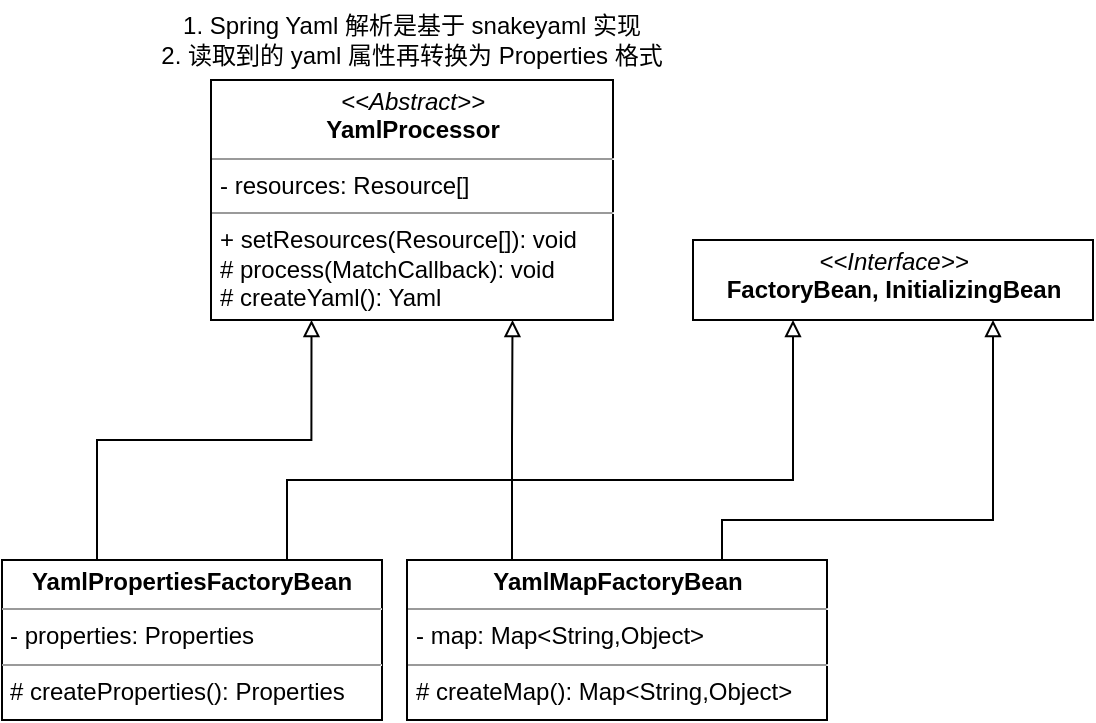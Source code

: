 <mxfile version="22.1.21" type="device">
  <diagram name="第 1 页" id="3LolUQ0w4K6SxwrYkR4L">
    <mxGraphModel dx="2074" dy="1196" grid="1" gridSize="10" guides="1" tooltips="1" connect="1" arrows="1" fold="1" page="1" pageScale="1" pageWidth="827" pageHeight="1169" math="0" shadow="0">
      <root>
        <mxCell id="0" />
        <mxCell id="1" parent="0" />
        <mxCell id="VuWb3PM13WVvFai2fhUd-1" value="&lt;p style=&quot;margin:0px;margin-top:4px;text-align:center;&quot;&gt;&lt;i&gt;&amp;lt;&amp;lt;Abstract&amp;gt;&amp;gt;&lt;/i&gt;&lt;br&gt;&lt;b&gt;YamlProcessor&lt;/b&gt;&lt;/p&gt;&lt;hr size=&quot;1&quot;&gt;&lt;p style=&quot;margin:0px;margin-left:4px;&quot;&gt;- resources: Resource[]&lt;/p&gt;&lt;hr size=&quot;1&quot;&gt;&lt;p style=&quot;margin:0px;margin-left:4px;&quot;&gt;+ setResources(Resource[]): void&lt;br&gt;# process(MatchCallback): void&lt;/p&gt;&lt;p style=&quot;margin:0px;margin-left:4px;&quot;&gt;# createYaml(): Yaml&lt;/p&gt;" style="verticalAlign=top;align=left;overflow=fill;fontSize=12;fontFamily=Helvetica;html=1;whiteSpace=wrap;" parent="1" vertex="1">
          <mxGeometry x="245.5" y="290" width="201" height="120" as="geometry" />
        </mxCell>
        <mxCell id="VuWb3PM13WVvFai2fhUd-7" style="edgeStyle=orthogonalEdgeStyle;rounded=0;orthogonalLoop=1;jettySize=auto;html=1;exitX=0.25;exitY=0;exitDx=0;exitDy=0;entryX=0.25;entryY=1;entryDx=0;entryDy=0;endArrow=block;endFill=0;" parent="1" source="VuWb3PM13WVvFai2fhUd-2" target="VuWb3PM13WVvFai2fhUd-1" edge="1">
          <mxGeometry relative="1" as="geometry" />
        </mxCell>
        <mxCell id="VuWb3PM13WVvFai2fhUd-13" style="edgeStyle=orthogonalEdgeStyle;rounded=0;orthogonalLoop=1;jettySize=auto;html=1;exitX=0.75;exitY=0;exitDx=0;exitDy=0;entryX=0.25;entryY=1;entryDx=0;entryDy=0;endArrow=block;endFill=0;" parent="1" source="VuWb3PM13WVvFai2fhUd-2" target="VuWb3PM13WVvFai2fhUd-3" edge="1">
          <mxGeometry relative="1" as="geometry">
            <Array as="points">
              <mxPoint x="283.5" y="490" />
              <mxPoint x="536.5" y="490" />
            </Array>
          </mxGeometry>
        </mxCell>
        <mxCell id="VuWb3PM13WVvFai2fhUd-2" value="&lt;p style=&quot;margin:0px;margin-top:4px;text-align:center;&quot;&gt;&lt;b&gt;YamlPropertiesFactoryBean&lt;/b&gt;&lt;/p&gt;&lt;hr size=&quot;1&quot;&gt;&lt;p style=&quot;margin:0px;margin-left:4px;&quot;&gt;- properties: Properties&lt;/p&gt;&lt;hr size=&quot;1&quot;&gt;&lt;p style=&quot;margin:0px;margin-left:4px;&quot;&gt;# createProperties(): Properties&lt;/p&gt;" style="verticalAlign=top;align=left;overflow=fill;fontSize=12;fontFamily=Helvetica;html=1;whiteSpace=wrap;" parent="1" vertex="1">
          <mxGeometry x="141" y="530" width="190" height="80" as="geometry" />
        </mxCell>
        <mxCell id="VuWb3PM13WVvFai2fhUd-3" value="&lt;p style=&quot;margin:0px;margin-top:4px;text-align:center;&quot;&gt;&lt;i&gt;&amp;lt;&amp;lt;Interface&amp;gt;&amp;gt;&lt;/i&gt;&lt;br&gt;&lt;b&gt;FactoryBean, InitializingBean&lt;/b&gt;&lt;/p&gt;&lt;p style=&quot;margin:0px;margin-left:4px;&quot;&gt;&lt;br&gt;&lt;/p&gt;" style="verticalAlign=top;align=left;overflow=fill;fontSize=12;fontFamily=Helvetica;html=1;whiteSpace=wrap;" parent="1" vertex="1">
          <mxGeometry x="486.5" y="370" width="200" height="40" as="geometry" />
        </mxCell>
        <mxCell id="VuWb3PM13WVvFai2fhUd-9" style="edgeStyle=orthogonalEdgeStyle;rounded=0;orthogonalLoop=1;jettySize=auto;html=1;exitX=0.25;exitY=0;exitDx=0;exitDy=0;entryX=0.75;entryY=1;entryDx=0;entryDy=0;endArrow=block;endFill=0;" parent="1" source="VuWb3PM13WVvFai2fhUd-4" target="VuWb3PM13WVvFai2fhUd-1" edge="1">
          <mxGeometry relative="1" as="geometry" />
        </mxCell>
        <mxCell id="VuWb3PM13WVvFai2fhUd-12" style="edgeStyle=orthogonalEdgeStyle;rounded=0;orthogonalLoop=1;jettySize=auto;html=1;exitX=0.75;exitY=0;exitDx=0;exitDy=0;entryX=0.75;entryY=1;entryDx=0;entryDy=0;endArrow=block;endFill=0;" parent="1" source="VuWb3PM13WVvFai2fhUd-4" target="VuWb3PM13WVvFai2fhUd-3" edge="1">
          <mxGeometry relative="1" as="geometry">
            <Array as="points">
              <mxPoint x="501.5" y="510" />
              <mxPoint x="636.5" y="510" />
            </Array>
          </mxGeometry>
        </mxCell>
        <mxCell id="VuWb3PM13WVvFai2fhUd-4" value="&lt;p style=&quot;margin:0px;margin-top:4px;text-align:center;&quot;&gt;&lt;b&gt;YamlMapFactoryBean&lt;/b&gt;&lt;/p&gt;&lt;hr size=&quot;1&quot;&gt;&lt;p style=&quot;margin:0px;margin-left:4px;&quot;&gt;- map: Map&amp;lt;String,Object&amp;gt;&lt;/p&gt;&lt;hr size=&quot;1&quot;&gt;&lt;p style=&quot;margin:0px;margin-left:4px;&quot;&gt;# createMap(): Map&amp;lt;String,Object&amp;gt;&lt;/p&gt;" style="verticalAlign=top;align=left;overflow=fill;fontSize=12;fontFamily=Helvetica;html=1;whiteSpace=wrap;" parent="1" vertex="1">
          <mxGeometry x="343.5" y="530" width="210" height="80" as="geometry" />
        </mxCell>
        <mxCell id="VuWb3PM13WVvFai2fhUd-14" value="1. Spring Yaml 解析是基于 snakeyaml 实现&lt;br&gt;2. 读取到的 yaml 属性再转换为 Properties 格式" style="text;html=1;strokeColor=none;fillColor=none;align=center;verticalAlign=middle;whiteSpace=wrap;rounded=0;" parent="1" vertex="1">
          <mxGeometry x="179" y="250" width="334" height="40" as="geometry" />
        </mxCell>
      </root>
    </mxGraphModel>
  </diagram>
</mxfile>
